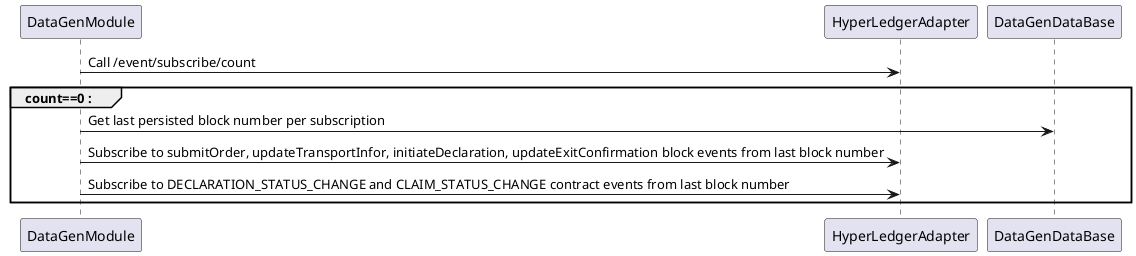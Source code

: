@startuml dataGen 
DataGenModule -> HyperLedgerAdapter: Call /event/subscribe/count
group count==0 :
    DataGenModule -> DataGenDataBase: Get last persisted block number per subscription
    DataGenModule -> HyperLedgerAdapter: Subscribe to submitOrder, updateTransportInfor, initiateDeclaration, updateExitConfirmation block events from last block number
    DataGenModule -> HyperLedgerAdapter: Subscribe to DECLARATION_STATUS_CHANGE and CLAIM_STATUS_CHANGE contract events from last block number
end
@enduml